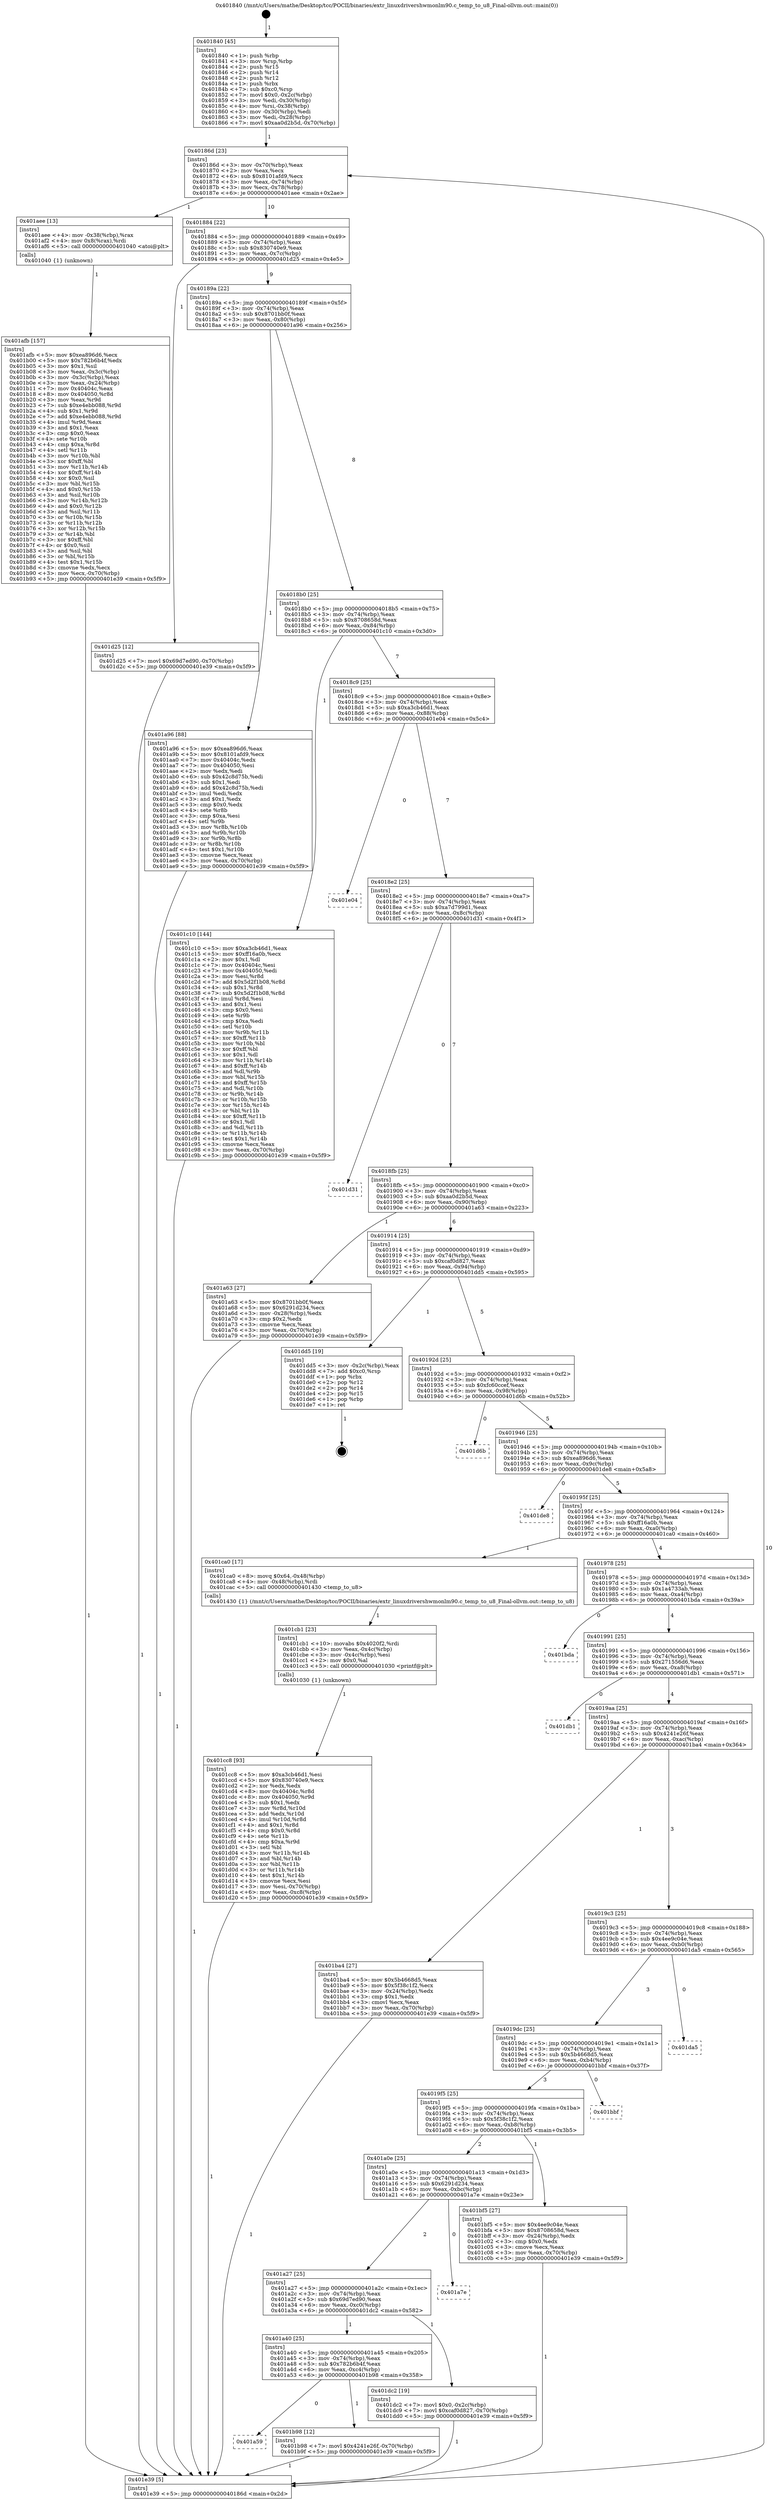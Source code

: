 digraph "0x401840" {
  label = "0x401840 (/mnt/c/Users/mathe/Desktop/tcc/POCII/binaries/extr_linuxdrivershwmonlm90.c_temp_to_u8_Final-ollvm.out::main(0))"
  labelloc = "t"
  node[shape=record]

  Entry [label="",width=0.3,height=0.3,shape=circle,fillcolor=black,style=filled]
  "0x40186d" [label="{
     0x40186d [23]\l
     | [instrs]\l
     &nbsp;&nbsp;0x40186d \<+3\>: mov -0x70(%rbp),%eax\l
     &nbsp;&nbsp;0x401870 \<+2\>: mov %eax,%ecx\l
     &nbsp;&nbsp;0x401872 \<+6\>: sub $0x8101afd9,%ecx\l
     &nbsp;&nbsp;0x401878 \<+3\>: mov %eax,-0x74(%rbp)\l
     &nbsp;&nbsp;0x40187b \<+3\>: mov %ecx,-0x78(%rbp)\l
     &nbsp;&nbsp;0x40187e \<+6\>: je 0000000000401aee \<main+0x2ae\>\l
  }"]
  "0x401aee" [label="{
     0x401aee [13]\l
     | [instrs]\l
     &nbsp;&nbsp;0x401aee \<+4\>: mov -0x38(%rbp),%rax\l
     &nbsp;&nbsp;0x401af2 \<+4\>: mov 0x8(%rax),%rdi\l
     &nbsp;&nbsp;0x401af6 \<+5\>: call 0000000000401040 \<atoi@plt\>\l
     | [calls]\l
     &nbsp;&nbsp;0x401040 \{1\} (unknown)\l
  }"]
  "0x401884" [label="{
     0x401884 [22]\l
     | [instrs]\l
     &nbsp;&nbsp;0x401884 \<+5\>: jmp 0000000000401889 \<main+0x49\>\l
     &nbsp;&nbsp;0x401889 \<+3\>: mov -0x74(%rbp),%eax\l
     &nbsp;&nbsp;0x40188c \<+5\>: sub $0x830740e9,%eax\l
     &nbsp;&nbsp;0x401891 \<+3\>: mov %eax,-0x7c(%rbp)\l
     &nbsp;&nbsp;0x401894 \<+6\>: je 0000000000401d25 \<main+0x4e5\>\l
  }"]
  Exit [label="",width=0.3,height=0.3,shape=circle,fillcolor=black,style=filled,peripheries=2]
  "0x401d25" [label="{
     0x401d25 [12]\l
     | [instrs]\l
     &nbsp;&nbsp;0x401d25 \<+7\>: movl $0x69d7ed90,-0x70(%rbp)\l
     &nbsp;&nbsp;0x401d2c \<+5\>: jmp 0000000000401e39 \<main+0x5f9\>\l
  }"]
  "0x40189a" [label="{
     0x40189a [22]\l
     | [instrs]\l
     &nbsp;&nbsp;0x40189a \<+5\>: jmp 000000000040189f \<main+0x5f\>\l
     &nbsp;&nbsp;0x40189f \<+3\>: mov -0x74(%rbp),%eax\l
     &nbsp;&nbsp;0x4018a2 \<+5\>: sub $0x8701bb0f,%eax\l
     &nbsp;&nbsp;0x4018a7 \<+3\>: mov %eax,-0x80(%rbp)\l
     &nbsp;&nbsp;0x4018aa \<+6\>: je 0000000000401a96 \<main+0x256\>\l
  }"]
  "0x401cc8" [label="{
     0x401cc8 [93]\l
     | [instrs]\l
     &nbsp;&nbsp;0x401cc8 \<+5\>: mov $0xa3cb46d1,%esi\l
     &nbsp;&nbsp;0x401ccd \<+5\>: mov $0x830740e9,%ecx\l
     &nbsp;&nbsp;0x401cd2 \<+2\>: xor %edx,%edx\l
     &nbsp;&nbsp;0x401cd4 \<+8\>: mov 0x40404c,%r8d\l
     &nbsp;&nbsp;0x401cdc \<+8\>: mov 0x404050,%r9d\l
     &nbsp;&nbsp;0x401ce4 \<+3\>: sub $0x1,%edx\l
     &nbsp;&nbsp;0x401ce7 \<+3\>: mov %r8d,%r10d\l
     &nbsp;&nbsp;0x401cea \<+3\>: add %edx,%r10d\l
     &nbsp;&nbsp;0x401ced \<+4\>: imul %r10d,%r8d\l
     &nbsp;&nbsp;0x401cf1 \<+4\>: and $0x1,%r8d\l
     &nbsp;&nbsp;0x401cf5 \<+4\>: cmp $0x0,%r8d\l
     &nbsp;&nbsp;0x401cf9 \<+4\>: sete %r11b\l
     &nbsp;&nbsp;0x401cfd \<+4\>: cmp $0xa,%r9d\l
     &nbsp;&nbsp;0x401d01 \<+3\>: setl %bl\l
     &nbsp;&nbsp;0x401d04 \<+3\>: mov %r11b,%r14b\l
     &nbsp;&nbsp;0x401d07 \<+3\>: and %bl,%r14b\l
     &nbsp;&nbsp;0x401d0a \<+3\>: xor %bl,%r11b\l
     &nbsp;&nbsp;0x401d0d \<+3\>: or %r11b,%r14b\l
     &nbsp;&nbsp;0x401d10 \<+4\>: test $0x1,%r14b\l
     &nbsp;&nbsp;0x401d14 \<+3\>: cmovne %ecx,%esi\l
     &nbsp;&nbsp;0x401d17 \<+3\>: mov %esi,-0x70(%rbp)\l
     &nbsp;&nbsp;0x401d1a \<+6\>: mov %eax,-0xc8(%rbp)\l
     &nbsp;&nbsp;0x401d20 \<+5\>: jmp 0000000000401e39 \<main+0x5f9\>\l
  }"]
  "0x401a96" [label="{
     0x401a96 [88]\l
     | [instrs]\l
     &nbsp;&nbsp;0x401a96 \<+5\>: mov $0xea896d6,%eax\l
     &nbsp;&nbsp;0x401a9b \<+5\>: mov $0x8101afd9,%ecx\l
     &nbsp;&nbsp;0x401aa0 \<+7\>: mov 0x40404c,%edx\l
     &nbsp;&nbsp;0x401aa7 \<+7\>: mov 0x404050,%esi\l
     &nbsp;&nbsp;0x401aae \<+2\>: mov %edx,%edi\l
     &nbsp;&nbsp;0x401ab0 \<+6\>: sub $0x42c8d75b,%edi\l
     &nbsp;&nbsp;0x401ab6 \<+3\>: sub $0x1,%edi\l
     &nbsp;&nbsp;0x401ab9 \<+6\>: add $0x42c8d75b,%edi\l
     &nbsp;&nbsp;0x401abf \<+3\>: imul %edi,%edx\l
     &nbsp;&nbsp;0x401ac2 \<+3\>: and $0x1,%edx\l
     &nbsp;&nbsp;0x401ac5 \<+3\>: cmp $0x0,%edx\l
     &nbsp;&nbsp;0x401ac8 \<+4\>: sete %r8b\l
     &nbsp;&nbsp;0x401acc \<+3\>: cmp $0xa,%esi\l
     &nbsp;&nbsp;0x401acf \<+4\>: setl %r9b\l
     &nbsp;&nbsp;0x401ad3 \<+3\>: mov %r8b,%r10b\l
     &nbsp;&nbsp;0x401ad6 \<+3\>: and %r9b,%r10b\l
     &nbsp;&nbsp;0x401ad9 \<+3\>: xor %r9b,%r8b\l
     &nbsp;&nbsp;0x401adc \<+3\>: or %r8b,%r10b\l
     &nbsp;&nbsp;0x401adf \<+4\>: test $0x1,%r10b\l
     &nbsp;&nbsp;0x401ae3 \<+3\>: cmovne %ecx,%eax\l
     &nbsp;&nbsp;0x401ae6 \<+3\>: mov %eax,-0x70(%rbp)\l
     &nbsp;&nbsp;0x401ae9 \<+5\>: jmp 0000000000401e39 \<main+0x5f9\>\l
  }"]
  "0x4018b0" [label="{
     0x4018b0 [25]\l
     | [instrs]\l
     &nbsp;&nbsp;0x4018b0 \<+5\>: jmp 00000000004018b5 \<main+0x75\>\l
     &nbsp;&nbsp;0x4018b5 \<+3\>: mov -0x74(%rbp),%eax\l
     &nbsp;&nbsp;0x4018b8 \<+5\>: sub $0x8708658d,%eax\l
     &nbsp;&nbsp;0x4018bd \<+6\>: mov %eax,-0x84(%rbp)\l
     &nbsp;&nbsp;0x4018c3 \<+6\>: je 0000000000401c10 \<main+0x3d0\>\l
  }"]
  "0x401cb1" [label="{
     0x401cb1 [23]\l
     | [instrs]\l
     &nbsp;&nbsp;0x401cb1 \<+10\>: movabs $0x4020f2,%rdi\l
     &nbsp;&nbsp;0x401cbb \<+3\>: mov %eax,-0x4c(%rbp)\l
     &nbsp;&nbsp;0x401cbe \<+3\>: mov -0x4c(%rbp),%esi\l
     &nbsp;&nbsp;0x401cc1 \<+2\>: mov $0x0,%al\l
     &nbsp;&nbsp;0x401cc3 \<+5\>: call 0000000000401030 \<printf@plt\>\l
     | [calls]\l
     &nbsp;&nbsp;0x401030 \{1\} (unknown)\l
  }"]
  "0x401c10" [label="{
     0x401c10 [144]\l
     | [instrs]\l
     &nbsp;&nbsp;0x401c10 \<+5\>: mov $0xa3cb46d1,%eax\l
     &nbsp;&nbsp;0x401c15 \<+5\>: mov $0xff16a0b,%ecx\l
     &nbsp;&nbsp;0x401c1a \<+2\>: mov $0x1,%dl\l
     &nbsp;&nbsp;0x401c1c \<+7\>: mov 0x40404c,%esi\l
     &nbsp;&nbsp;0x401c23 \<+7\>: mov 0x404050,%edi\l
     &nbsp;&nbsp;0x401c2a \<+3\>: mov %esi,%r8d\l
     &nbsp;&nbsp;0x401c2d \<+7\>: add $0x5d2f1b08,%r8d\l
     &nbsp;&nbsp;0x401c34 \<+4\>: sub $0x1,%r8d\l
     &nbsp;&nbsp;0x401c38 \<+7\>: sub $0x5d2f1b08,%r8d\l
     &nbsp;&nbsp;0x401c3f \<+4\>: imul %r8d,%esi\l
     &nbsp;&nbsp;0x401c43 \<+3\>: and $0x1,%esi\l
     &nbsp;&nbsp;0x401c46 \<+3\>: cmp $0x0,%esi\l
     &nbsp;&nbsp;0x401c49 \<+4\>: sete %r9b\l
     &nbsp;&nbsp;0x401c4d \<+3\>: cmp $0xa,%edi\l
     &nbsp;&nbsp;0x401c50 \<+4\>: setl %r10b\l
     &nbsp;&nbsp;0x401c54 \<+3\>: mov %r9b,%r11b\l
     &nbsp;&nbsp;0x401c57 \<+4\>: xor $0xff,%r11b\l
     &nbsp;&nbsp;0x401c5b \<+3\>: mov %r10b,%bl\l
     &nbsp;&nbsp;0x401c5e \<+3\>: xor $0xff,%bl\l
     &nbsp;&nbsp;0x401c61 \<+3\>: xor $0x1,%dl\l
     &nbsp;&nbsp;0x401c64 \<+3\>: mov %r11b,%r14b\l
     &nbsp;&nbsp;0x401c67 \<+4\>: and $0xff,%r14b\l
     &nbsp;&nbsp;0x401c6b \<+3\>: and %dl,%r9b\l
     &nbsp;&nbsp;0x401c6e \<+3\>: mov %bl,%r15b\l
     &nbsp;&nbsp;0x401c71 \<+4\>: and $0xff,%r15b\l
     &nbsp;&nbsp;0x401c75 \<+3\>: and %dl,%r10b\l
     &nbsp;&nbsp;0x401c78 \<+3\>: or %r9b,%r14b\l
     &nbsp;&nbsp;0x401c7b \<+3\>: or %r10b,%r15b\l
     &nbsp;&nbsp;0x401c7e \<+3\>: xor %r15b,%r14b\l
     &nbsp;&nbsp;0x401c81 \<+3\>: or %bl,%r11b\l
     &nbsp;&nbsp;0x401c84 \<+4\>: xor $0xff,%r11b\l
     &nbsp;&nbsp;0x401c88 \<+3\>: or $0x1,%dl\l
     &nbsp;&nbsp;0x401c8b \<+3\>: and %dl,%r11b\l
     &nbsp;&nbsp;0x401c8e \<+3\>: or %r11b,%r14b\l
     &nbsp;&nbsp;0x401c91 \<+4\>: test $0x1,%r14b\l
     &nbsp;&nbsp;0x401c95 \<+3\>: cmovne %ecx,%eax\l
     &nbsp;&nbsp;0x401c98 \<+3\>: mov %eax,-0x70(%rbp)\l
     &nbsp;&nbsp;0x401c9b \<+5\>: jmp 0000000000401e39 \<main+0x5f9\>\l
  }"]
  "0x4018c9" [label="{
     0x4018c9 [25]\l
     | [instrs]\l
     &nbsp;&nbsp;0x4018c9 \<+5\>: jmp 00000000004018ce \<main+0x8e\>\l
     &nbsp;&nbsp;0x4018ce \<+3\>: mov -0x74(%rbp),%eax\l
     &nbsp;&nbsp;0x4018d1 \<+5\>: sub $0xa3cb46d1,%eax\l
     &nbsp;&nbsp;0x4018d6 \<+6\>: mov %eax,-0x88(%rbp)\l
     &nbsp;&nbsp;0x4018dc \<+6\>: je 0000000000401e04 \<main+0x5c4\>\l
  }"]
  "0x401a59" [label="{
     0x401a59\l
  }", style=dashed]
  "0x401e04" [label="{
     0x401e04\l
  }", style=dashed]
  "0x4018e2" [label="{
     0x4018e2 [25]\l
     | [instrs]\l
     &nbsp;&nbsp;0x4018e2 \<+5\>: jmp 00000000004018e7 \<main+0xa7\>\l
     &nbsp;&nbsp;0x4018e7 \<+3\>: mov -0x74(%rbp),%eax\l
     &nbsp;&nbsp;0x4018ea \<+5\>: sub $0xa7d799d1,%eax\l
     &nbsp;&nbsp;0x4018ef \<+6\>: mov %eax,-0x8c(%rbp)\l
     &nbsp;&nbsp;0x4018f5 \<+6\>: je 0000000000401d31 \<main+0x4f1\>\l
  }"]
  "0x401b98" [label="{
     0x401b98 [12]\l
     | [instrs]\l
     &nbsp;&nbsp;0x401b98 \<+7\>: movl $0x4241e26f,-0x70(%rbp)\l
     &nbsp;&nbsp;0x401b9f \<+5\>: jmp 0000000000401e39 \<main+0x5f9\>\l
  }"]
  "0x401d31" [label="{
     0x401d31\l
  }", style=dashed]
  "0x4018fb" [label="{
     0x4018fb [25]\l
     | [instrs]\l
     &nbsp;&nbsp;0x4018fb \<+5\>: jmp 0000000000401900 \<main+0xc0\>\l
     &nbsp;&nbsp;0x401900 \<+3\>: mov -0x74(%rbp),%eax\l
     &nbsp;&nbsp;0x401903 \<+5\>: sub $0xaa0d2b5d,%eax\l
     &nbsp;&nbsp;0x401908 \<+6\>: mov %eax,-0x90(%rbp)\l
     &nbsp;&nbsp;0x40190e \<+6\>: je 0000000000401a63 \<main+0x223\>\l
  }"]
  "0x401a40" [label="{
     0x401a40 [25]\l
     | [instrs]\l
     &nbsp;&nbsp;0x401a40 \<+5\>: jmp 0000000000401a45 \<main+0x205\>\l
     &nbsp;&nbsp;0x401a45 \<+3\>: mov -0x74(%rbp),%eax\l
     &nbsp;&nbsp;0x401a48 \<+5\>: sub $0x782b6b4f,%eax\l
     &nbsp;&nbsp;0x401a4d \<+6\>: mov %eax,-0xc4(%rbp)\l
     &nbsp;&nbsp;0x401a53 \<+6\>: je 0000000000401b98 \<main+0x358\>\l
  }"]
  "0x401a63" [label="{
     0x401a63 [27]\l
     | [instrs]\l
     &nbsp;&nbsp;0x401a63 \<+5\>: mov $0x8701bb0f,%eax\l
     &nbsp;&nbsp;0x401a68 \<+5\>: mov $0x6291d234,%ecx\l
     &nbsp;&nbsp;0x401a6d \<+3\>: mov -0x28(%rbp),%edx\l
     &nbsp;&nbsp;0x401a70 \<+3\>: cmp $0x2,%edx\l
     &nbsp;&nbsp;0x401a73 \<+3\>: cmovne %ecx,%eax\l
     &nbsp;&nbsp;0x401a76 \<+3\>: mov %eax,-0x70(%rbp)\l
     &nbsp;&nbsp;0x401a79 \<+5\>: jmp 0000000000401e39 \<main+0x5f9\>\l
  }"]
  "0x401914" [label="{
     0x401914 [25]\l
     | [instrs]\l
     &nbsp;&nbsp;0x401914 \<+5\>: jmp 0000000000401919 \<main+0xd9\>\l
     &nbsp;&nbsp;0x401919 \<+3\>: mov -0x74(%rbp),%eax\l
     &nbsp;&nbsp;0x40191c \<+5\>: sub $0xcaf0d827,%eax\l
     &nbsp;&nbsp;0x401921 \<+6\>: mov %eax,-0x94(%rbp)\l
     &nbsp;&nbsp;0x401927 \<+6\>: je 0000000000401dd5 \<main+0x595\>\l
  }"]
  "0x401e39" [label="{
     0x401e39 [5]\l
     | [instrs]\l
     &nbsp;&nbsp;0x401e39 \<+5\>: jmp 000000000040186d \<main+0x2d\>\l
  }"]
  "0x401840" [label="{
     0x401840 [45]\l
     | [instrs]\l
     &nbsp;&nbsp;0x401840 \<+1\>: push %rbp\l
     &nbsp;&nbsp;0x401841 \<+3\>: mov %rsp,%rbp\l
     &nbsp;&nbsp;0x401844 \<+2\>: push %r15\l
     &nbsp;&nbsp;0x401846 \<+2\>: push %r14\l
     &nbsp;&nbsp;0x401848 \<+2\>: push %r12\l
     &nbsp;&nbsp;0x40184a \<+1\>: push %rbx\l
     &nbsp;&nbsp;0x40184b \<+7\>: sub $0xc0,%rsp\l
     &nbsp;&nbsp;0x401852 \<+7\>: movl $0x0,-0x2c(%rbp)\l
     &nbsp;&nbsp;0x401859 \<+3\>: mov %edi,-0x30(%rbp)\l
     &nbsp;&nbsp;0x40185c \<+4\>: mov %rsi,-0x38(%rbp)\l
     &nbsp;&nbsp;0x401860 \<+3\>: mov -0x30(%rbp),%edi\l
     &nbsp;&nbsp;0x401863 \<+3\>: mov %edi,-0x28(%rbp)\l
     &nbsp;&nbsp;0x401866 \<+7\>: movl $0xaa0d2b5d,-0x70(%rbp)\l
  }"]
  "0x401afb" [label="{
     0x401afb [157]\l
     | [instrs]\l
     &nbsp;&nbsp;0x401afb \<+5\>: mov $0xea896d6,%ecx\l
     &nbsp;&nbsp;0x401b00 \<+5\>: mov $0x782b6b4f,%edx\l
     &nbsp;&nbsp;0x401b05 \<+3\>: mov $0x1,%sil\l
     &nbsp;&nbsp;0x401b08 \<+3\>: mov %eax,-0x3c(%rbp)\l
     &nbsp;&nbsp;0x401b0b \<+3\>: mov -0x3c(%rbp),%eax\l
     &nbsp;&nbsp;0x401b0e \<+3\>: mov %eax,-0x24(%rbp)\l
     &nbsp;&nbsp;0x401b11 \<+7\>: mov 0x40404c,%eax\l
     &nbsp;&nbsp;0x401b18 \<+8\>: mov 0x404050,%r8d\l
     &nbsp;&nbsp;0x401b20 \<+3\>: mov %eax,%r9d\l
     &nbsp;&nbsp;0x401b23 \<+7\>: sub $0xe4ebb088,%r9d\l
     &nbsp;&nbsp;0x401b2a \<+4\>: sub $0x1,%r9d\l
     &nbsp;&nbsp;0x401b2e \<+7\>: add $0xe4ebb088,%r9d\l
     &nbsp;&nbsp;0x401b35 \<+4\>: imul %r9d,%eax\l
     &nbsp;&nbsp;0x401b39 \<+3\>: and $0x1,%eax\l
     &nbsp;&nbsp;0x401b3c \<+3\>: cmp $0x0,%eax\l
     &nbsp;&nbsp;0x401b3f \<+4\>: sete %r10b\l
     &nbsp;&nbsp;0x401b43 \<+4\>: cmp $0xa,%r8d\l
     &nbsp;&nbsp;0x401b47 \<+4\>: setl %r11b\l
     &nbsp;&nbsp;0x401b4b \<+3\>: mov %r10b,%bl\l
     &nbsp;&nbsp;0x401b4e \<+3\>: xor $0xff,%bl\l
     &nbsp;&nbsp;0x401b51 \<+3\>: mov %r11b,%r14b\l
     &nbsp;&nbsp;0x401b54 \<+4\>: xor $0xff,%r14b\l
     &nbsp;&nbsp;0x401b58 \<+4\>: xor $0x0,%sil\l
     &nbsp;&nbsp;0x401b5c \<+3\>: mov %bl,%r15b\l
     &nbsp;&nbsp;0x401b5f \<+4\>: and $0x0,%r15b\l
     &nbsp;&nbsp;0x401b63 \<+3\>: and %sil,%r10b\l
     &nbsp;&nbsp;0x401b66 \<+3\>: mov %r14b,%r12b\l
     &nbsp;&nbsp;0x401b69 \<+4\>: and $0x0,%r12b\l
     &nbsp;&nbsp;0x401b6d \<+3\>: and %sil,%r11b\l
     &nbsp;&nbsp;0x401b70 \<+3\>: or %r10b,%r15b\l
     &nbsp;&nbsp;0x401b73 \<+3\>: or %r11b,%r12b\l
     &nbsp;&nbsp;0x401b76 \<+3\>: xor %r12b,%r15b\l
     &nbsp;&nbsp;0x401b79 \<+3\>: or %r14b,%bl\l
     &nbsp;&nbsp;0x401b7c \<+3\>: xor $0xff,%bl\l
     &nbsp;&nbsp;0x401b7f \<+4\>: or $0x0,%sil\l
     &nbsp;&nbsp;0x401b83 \<+3\>: and %sil,%bl\l
     &nbsp;&nbsp;0x401b86 \<+3\>: or %bl,%r15b\l
     &nbsp;&nbsp;0x401b89 \<+4\>: test $0x1,%r15b\l
     &nbsp;&nbsp;0x401b8d \<+3\>: cmovne %edx,%ecx\l
     &nbsp;&nbsp;0x401b90 \<+3\>: mov %ecx,-0x70(%rbp)\l
     &nbsp;&nbsp;0x401b93 \<+5\>: jmp 0000000000401e39 \<main+0x5f9\>\l
  }"]
  "0x401dc2" [label="{
     0x401dc2 [19]\l
     | [instrs]\l
     &nbsp;&nbsp;0x401dc2 \<+7\>: movl $0x0,-0x2c(%rbp)\l
     &nbsp;&nbsp;0x401dc9 \<+7\>: movl $0xcaf0d827,-0x70(%rbp)\l
     &nbsp;&nbsp;0x401dd0 \<+5\>: jmp 0000000000401e39 \<main+0x5f9\>\l
  }"]
  "0x401dd5" [label="{
     0x401dd5 [19]\l
     | [instrs]\l
     &nbsp;&nbsp;0x401dd5 \<+3\>: mov -0x2c(%rbp),%eax\l
     &nbsp;&nbsp;0x401dd8 \<+7\>: add $0xc0,%rsp\l
     &nbsp;&nbsp;0x401ddf \<+1\>: pop %rbx\l
     &nbsp;&nbsp;0x401de0 \<+2\>: pop %r12\l
     &nbsp;&nbsp;0x401de2 \<+2\>: pop %r14\l
     &nbsp;&nbsp;0x401de4 \<+2\>: pop %r15\l
     &nbsp;&nbsp;0x401de6 \<+1\>: pop %rbp\l
     &nbsp;&nbsp;0x401de7 \<+1\>: ret\l
  }"]
  "0x40192d" [label="{
     0x40192d [25]\l
     | [instrs]\l
     &nbsp;&nbsp;0x40192d \<+5\>: jmp 0000000000401932 \<main+0xf2\>\l
     &nbsp;&nbsp;0x401932 \<+3\>: mov -0x74(%rbp),%eax\l
     &nbsp;&nbsp;0x401935 \<+5\>: sub $0xfc60ccef,%eax\l
     &nbsp;&nbsp;0x40193a \<+6\>: mov %eax,-0x98(%rbp)\l
     &nbsp;&nbsp;0x401940 \<+6\>: je 0000000000401d6b \<main+0x52b\>\l
  }"]
  "0x401a27" [label="{
     0x401a27 [25]\l
     | [instrs]\l
     &nbsp;&nbsp;0x401a27 \<+5\>: jmp 0000000000401a2c \<main+0x1ec\>\l
     &nbsp;&nbsp;0x401a2c \<+3\>: mov -0x74(%rbp),%eax\l
     &nbsp;&nbsp;0x401a2f \<+5\>: sub $0x69d7ed90,%eax\l
     &nbsp;&nbsp;0x401a34 \<+6\>: mov %eax,-0xc0(%rbp)\l
     &nbsp;&nbsp;0x401a3a \<+6\>: je 0000000000401dc2 \<main+0x582\>\l
  }"]
  "0x401d6b" [label="{
     0x401d6b\l
  }", style=dashed]
  "0x401946" [label="{
     0x401946 [25]\l
     | [instrs]\l
     &nbsp;&nbsp;0x401946 \<+5\>: jmp 000000000040194b \<main+0x10b\>\l
     &nbsp;&nbsp;0x40194b \<+3\>: mov -0x74(%rbp),%eax\l
     &nbsp;&nbsp;0x40194e \<+5\>: sub $0xea896d6,%eax\l
     &nbsp;&nbsp;0x401953 \<+6\>: mov %eax,-0x9c(%rbp)\l
     &nbsp;&nbsp;0x401959 \<+6\>: je 0000000000401de8 \<main+0x5a8\>\l
  }"]
  "0x401a7e" [label="{
     0x401a7e\l
  }", style=dashed]
  "0x401de8" [label="{
     0x401de8\l
  }", style=dashed]
  "0x40195f" [label="{
     0x40195f [25]\l
     | [instrs]\l
     &nbsp;&nbsp;0x40195f \<+5\>: jmp 0000000000401964 \<main+0x124\>\l
     &nbsp;&nbsp;0x401964 \<+3\>: mov -0x74(%rbp),%eax\l
     &nbsp;&nbsp;0x401967 \<+5\>: sub $0xff16a0b,%eax\l
     &nbsp;&nbsp;0x40196c \<+6\>: mov %eax,-0xa0(%rbp)\l
     &nbsp;&nbsp;0x401972 \<+6\>: je 0000000000401ca0 \<main+0x460\>\l
  }"]
  "0x401a0e" [label="{
     0x401a0e [25]\l
     | [instrs]\l
     &nbsp;&nbsp;0x401a0e \<+5\>: jmp 0000000000401a13 \<main+0x1d3\>\l
     &nbsp;&nbsp;0x401a13 \<+3\>: mov -0x74(%rbp),%eax\l
     &nbsp;&nbsp;0x401a16 \<+5\>: sub $0x6291d234,%eax\l
     &nbsp;&nbsp;0x401a1b \<+6\>: mov %eax,-0xbc(%rbp)\l
     &nbsp;&nbsp;0x401a21 \<+6\>: je 0000000000401a7e \<main+0x23e\>\l
  }"]
  "0x401ca0" [label="{
     0x401ca0 [17]\l
     | [instrs]\l
     &nbsp;&nbsp;0x401ca0 \<+8\>: movq $0x64,-0x48(%rbp)\l
     &nbsp;&nbsp;0x401ca8 \<+4\>: mov -0x48(%rbp),%rdi\l
     &nbsp;&nbsp;0x401cac \<+5\>: call 0000000000401430 \<temp_to_u8\>\l
     | [calls]\l
     &nbsp;&nbsp;0x401430 \{1\} (/mnt/c/Users/mathe/Desktop/tcc/POCII/binaries/extr_linuxdrivershwmonlm90.c_temp_to_u8_Final-ollvm.out::temp_to_u8)\l
  }"]
  "0x401978" [label="{
     0x401978 [25]\l
     | [instrs]\l
     &nbsp;&nbsp;0x401978 \<+5\>: jmp 000000000040197d \<main+0x13d\>\l
     &nbsp;&nbsp;0x40197d \<+3\>: mov -0x74(%rbp),%eax\l
     &nbsp;&nbsp;0x401980 \<+5\>: sub $0x1a4733ab,%eax\l
     &nbsp;&nbsp;0x401985 \<+6\>: mov %eax,-0xa4(%rbp)\l
     &nbsp;&nbsp;0x40198b \<+6\>: je 0000000000401bda \<main+0x39a\>\l
  }"]
  "0x401bf5" [label="{
     0x401bf5 [27]\l
     | [instrs]\l
     &nbsp;&nbsp;0x401bf5 \<+5\>: mov $0x4ee9c04e,%eax\l
     &nbsp;&nbsp;0x401bfa \<+5\>: mov $0x8708658d,%ecx\l
     &nbsp;&nbsp;0x401bff \<+3\>: mov -0x24(%rbp),%edx\l
     &nbsp;&nbsp;0x401c02 \<+3\>: cmp $0x0,%edx\l
     &nbsp;&nbsp;0x401c05 \<+3\>: cmove %ecx,%eax\l
     &nbsp;&nbsp;0x401c08 \<+3\>: mov %eax,-0x70(%rbp)\l
     &nbsp;&nbsp;0x401c0b \<+5\>: jmp 0000000000401e39 \<main+0x5f9\>\l
  }"]
  "0x401bda" [label="{
     0x401bda\l
  }", style=dashed]
  "0x401991" [label="{
     0x401991 [25]\l
     | [instrs]\l
     &nbsp;&nbsp;0x401991 \<+5\>: jmp 0000000000401996 \<main+0x156\>\l
     &nbsp;&nbsp;0x401996 \<+3\>: mov -0x74(%rbp),%eax\l
     &nbsp;&nbsp;0x401999 \<+5\>: sub $0x271556d6,%eax\l
     &nbsp;&nbsp;0x40199e \<+6\>: mov %eax,-0xa8(%rbp)\l
     &nbsp;&nbsp;0x4019a4 \<+6\>: je 0000000000401db1 \<main+0x571\>\l
  }"]
  "0x4019f5" [label="{
     0x4019f5 [25]\l
     | [instrs]\l
     &nbsp;&nbsp;0x4019f5 \<+5\>: jmp 00000000004019fa \<main+0x1ba\>\l
     &nbsp;&nbsp;0x4019fa \<+3\>: mov -0x74(%rbp),%eax\l
     &nbsp;&nbsp;0x4019fd \<+5\>: sub $0x5f38c1f2,%eax\l
     &nbsp;&nbsp;0x401a02 \<+6\>: mov %eax,-0xb8(%rbp)\l
     &nbsp;&nbsp;0x401a08 \<+6\>: je 0000000000401bf5 \<main+0x3b5\>\l
  }"]
  "0x401db1" [label="{
     0x401db1\l
  }", style=dashed]
  "0x4019aa" [label="{
     0x4019aa [25]\l
     | [instrs]\l
     &nbsp;&nbsp;0x4019aa \<+5\>: jmp 00000000004019af \<main+0x16f\>\l
     &nbsp;&nbsp;0x4019af \<+3\>: mov -0x74(%rbp),%eax\l
     &nbsp;&nbsp;0x4019b2 \<+5\>: sub $0x4241e26f,%eax\l
     &nbsp;&nbsp;0x4019b7 \<+6\>: mov %eax,-0xac(%rbp)\l
     &nbsp;&nbsp;0x4019bd \<+6\>: je 0000000000401ba4 \<main+0x364\>\l
  }"]
  "0x401bbf" [label="{
     0x401bbf\l
  }", style=dashed]
  "0x401ba4" [label="{
     0x401ba4 [27]\l
     | [instrs]\l
     &nbsp;&nbsp;0x401ba4 \<+5\>: mov $0x5b4668d5,%eax\l
     &nbsp;&nbsp;0x401ba9 \<+5\>: mov $0x5f38c1f2,%ecx\l
     &nbsp;&nbsp;0x401bae \<+3\>: mov -0x24(%rbp),%edx\l
     &nbsp;&nbsp;0x401bb1 \<+3\>: cmp $0x1,%edx\l
     &nbsp;&nbsp;0x401bb4 \<+3\>: cmovl %ecx,%eax\l
     &nbsp;&nbsp;0x401bb7 \<+3\>: mov %eax,-0x70(%rbp)\l
     &nbsp;&nbsp;0x401bba \<+5\>: jmp 0000000000401e39 \<main+0x5f9\>\l
  }"]
  "0x4019c3" [label="{
     0x4019c3 [25]\l
     | [instrs]\l
     &nbsp;&nbsp;0x4019c3 \<+5\>: jmp 00000000004019c8 \<main+0x188\>\l
     &nbsp;&nbsp;0x4019c8 \<+3\>: mov -0x74(%rbp),%eax\l
     &nbsp;&nbsp;0x4019cb \<+5\>: sub $0x4ee9c04e,%eax\l
     &nbsp;&nbsp;0x4019d0 \<+6\>: mov %eax,-0xb0(%rbp)\l
     &nbsp;&nbsp;0x4019d6 \<+6\>: je 0000000000401da5 \<main+0x565\>\l
  }"]
  "0x4019dc" [label="{
     0x4019dc [25]\l
     | [instrs]\l
     &nbsp;&nbsp;0x4019dc \<+5\>: jmp 00000000004019e1 \<main+0x1a1\>\l
     &nbsp;&nbsp;0x4019e1 \<+3\>: mov -0x74(%rbp),%eax\l
     &nbsp;&nbsp;0x4019e4 \<+5\>: sub $0x5b4668d5,%eax\l
     &nbsp;&nbsp;0x4019e9 \<+6\>: mov %eax,-0xb4(%rbp)\l
     &nbsp;&nbsp;0x4019ef \<+6\>: je 0000000000401bbf \<main+0x37f\>\l
  }"]
  "0x401da5" [label="{
     0x401da5\l
  }", style=dashed]
  Entry -> "0x401840" [label=" 1"]
  "0x40186d" -> "0x401aee" [label=" 1"]
  "0x40186d" -> "0x401884" [label=" 10"]
  "0x401dd5" -> Exit [label=" 1"]
  "0x401884" -> "0x401d25" [label=" 1"]
  "0x401884" -> "0x40189a" [label=" 9"]
  "0x401dc2" -> "0x401e39" [label=" 1"]
  "0x40189a" -> "0x401a96" [label=" 1"]
  "0x40189a" -> "0x4018b0" [label=" 8"]
  "0x401d25" -> "0x401e39" [label=" 1"]
  "0x4018b0" -> "0x401c10" [label=" 1"]
  "0x4018b0" -> "0x4018c9" [label=" 7"]
  "0x401cc8" -> "0x401e39" [label=" 1"]
  "0x4018c9" -> "0x401e04" [label=" 0"]
  "0x4018c9" -> "0x4018e2" [label=" 7"]
  "0x401cb1" -> "0x401cc8" [label=" 1"]
  "0x4018e2" -> "0x401d31" [label=" 0"]
  "0x4018e2" -> "0x4018fb" [label=" 7"]
  "0x401ca0" -> "0x401cb1" [label=" 1"]
  "0x4018fb" -> "0x401a63" [label=" 1"]
  "0x4018fb" -> "0x401914" [label=" 6"]
  "0x401a63" -> "0x401e39" [label=" 1"]
  "0x401840" -> "0x40186d" [label=" 1"]
  "0x401e39" -> "0x40186d" [label=" 10"]
  "0x401a96" -> "0x401e39" [label=" 1"]
  "0x401aee" -> "0x401afb" [label=" 1"]
  "0x401afb" -> "0x401e39" [label=" 1"]
  "0x401bf5" -> "0x401e39" [label=" 1"]
  "0x401914" -> "0x401dd5" [label=" 1"]
  "0x401914" -> "0x40192d" [label=" 5"]
  "0x401ba4" -> "0x401e39" [label=" 1"]
  "0x40192d" -> "0x401d6b" [label=" 0"]
  "0x40192d" -> "0x401946" [label=" 5"]
  "0x401a40" -> "0x401a59" [label=" 0"]
  "0x401946" -> "0x401de8" [label=" 0"]
  "0x401946" -> "0x40195f" [label=" 5"]
  "0x401a40" -> "0x401b98" [label=" 1"]
  "0x40195f" -> "0x401ca0" [label=" 1"]
  "0x40195f" -> "0x401978" [label=" 4"]
  "0x401a27" -> "0x401a40" [label=" 1"]
  "0x401978" -> "0x401bda" [label=" 0"]
  "0x401978" -> "0x401991" [label=" 4"]
  "0x401a27" -> "0x401dc2" [label=" 1"]
  "0x401991" -> "0x401db1" [label=" 0"]
  "0x401991" -> "0x4019aa" [label=" 4"]
  "0x401a0e" -> "0x401a27" [label=" 2"]
  "0x4019aa" -> "0x401ba4" [label=" 1"]
  "0x4019aa" -> "0x4019c3" [label=" 3"]
  "0x401a0e" -> "0x401a7e" [label=" 0"]
  "0x4019c3" -> "0x401da5" [label=" 0"]
  "0x4019c3" -> "0x4019dc" [label=" 3"]
  "0x401c10" -> "0x401e39" [label=" 1"]
  "0x4019dc" -> "0x401bbf" [label=" 0"]
  "0x4019dc" -> "0x4019f5" [label=" 3"]
  "0x401b98" -> "0x401e39" [label=" 1"]
  "0x4019f5" -> "0x401bf5" [label=" 1"]
  "0x4019f5" -> "0x401a0e" [label=" 2"]
}
